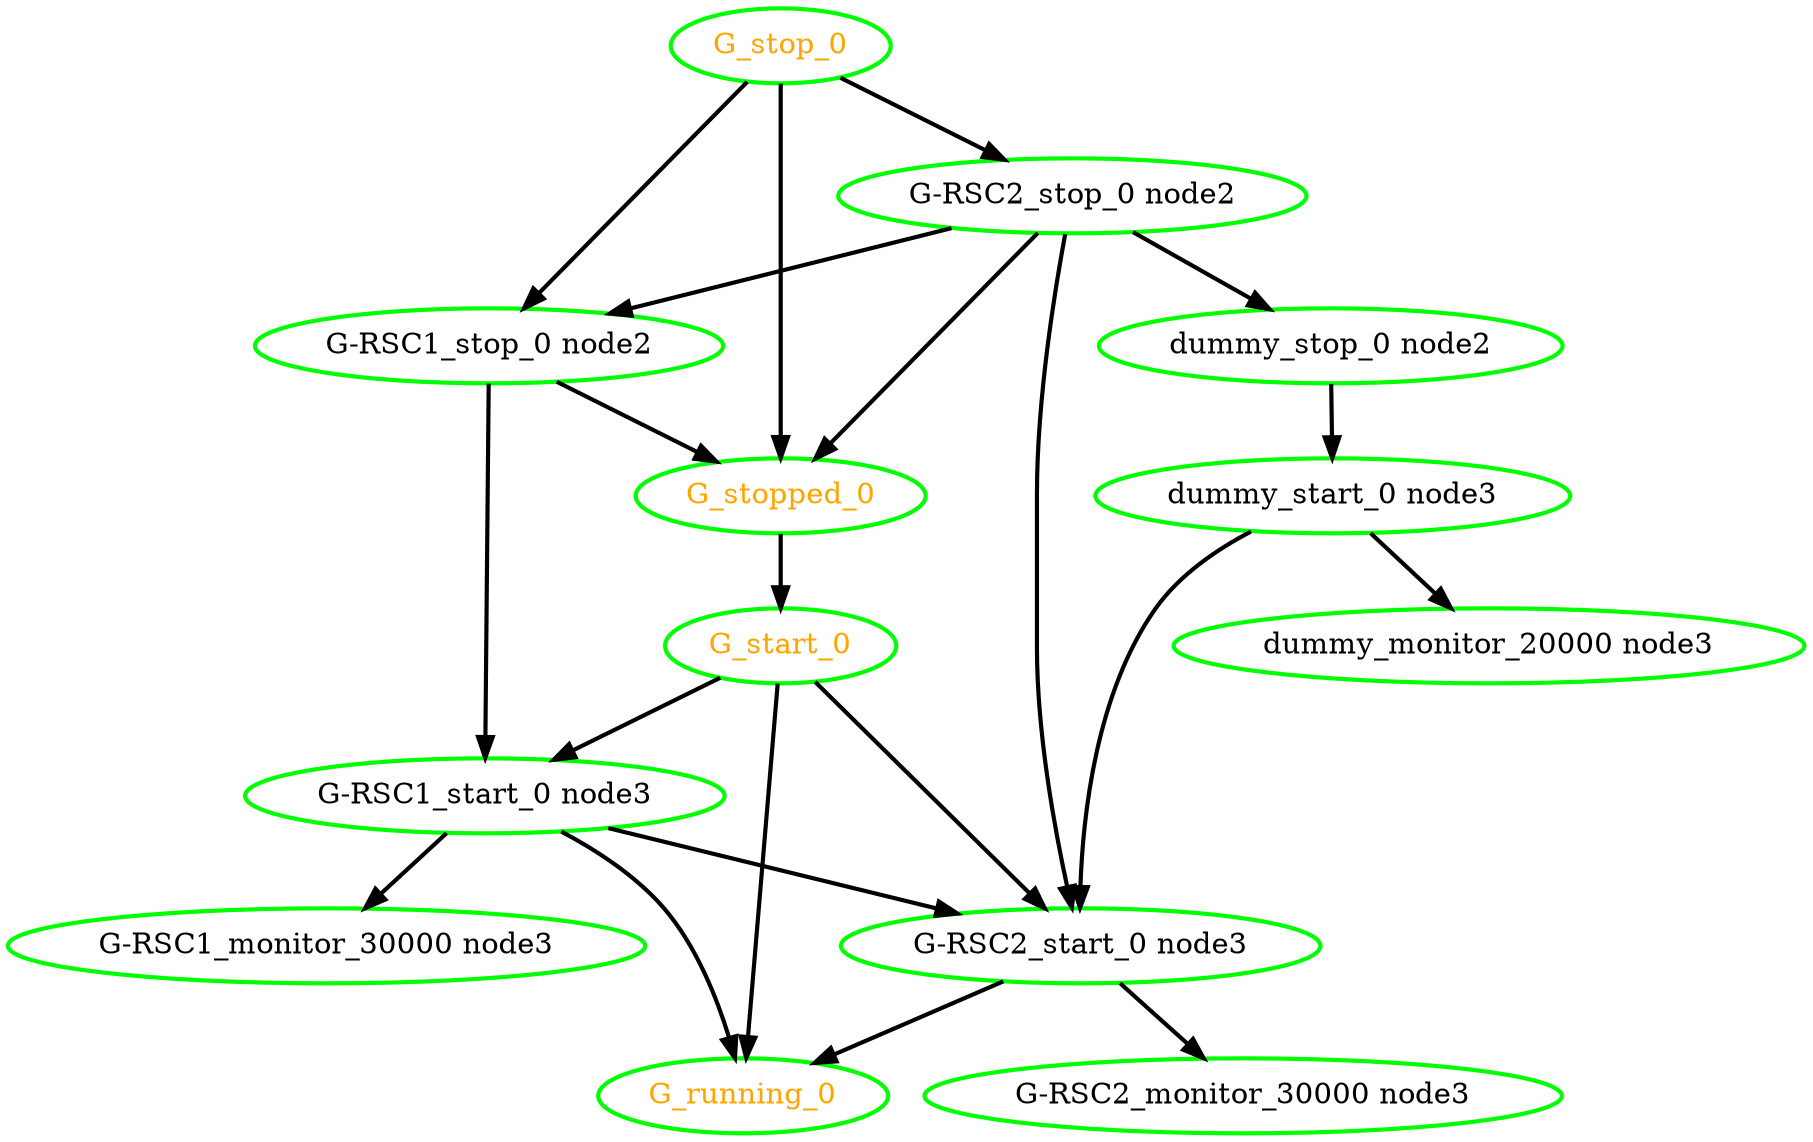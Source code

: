  digraph "g" {
"G-RSC1_monitor_30000 node3" [ style=bold color="green" fontcolor="black"]
"G-RSC1_start_0 node3" -> "G-RSC1_monitor_30000 node3" [ style = bold]
"G-RSC1_start_0 node3" -> "G-RSC2_start_0 node3" [ style = bold]
"G-RSC1_start_0 node3" -> "G_running_0" [ style = bold]
"G-RSC1_start_0 node3" [ style=bold color="green" fontcolor="black"]
"G-RSC1_stop_0 node2" -> "G-RSC1_start_0 node3" [ style = bold]
"G-RSC1_stop_0 node2" -> "G_stopped_0" [ style = bold]
"G-RSC1_stop_0 node2" [ style=bold color="green" fontcolor="black"]
"G-RSC2_monitor_30000 node3" [ style=bold color="green" fontcolor="black"]
"G-RSC2_start_0 node3" -> "G-RSC2_monitor_30000 node3" [ style = bold]
"G-RSC2_start_0 node3" -> "G_running_0" [ style = bold]
"G-RSC2_start_0 node3" [ style=bold color="green" fontcolor="black"]
"G-RSC2_stop_0 node2" -> "G-RSC1_stop_0 node2" [ style = bold]
"G-RSC2_stop_0 node2" -> "G-RSC2_start_0 node3" [ style = bold]
"G-RSC2_stop_0 node2" -> "G_stopped_0" [ style = bold]
"G-RSC2_stop_0 node2" -> "dummy_stop_0 node2" [ style = bold]
"G-RSC2_stop_0 node2" [ style=bold color="green" fontcolor="black"]
"G_running_0" [ style=bold color="green" fontcolor="orange"]
"G_start_0" -> "G-RSC1_start_0 node3" [ style = bold]
"G_start_0" -> "G-RSC2_start_0 node3" [ style = bold]
"G_start_0" -> "G_running_0" [ style = bold]
"G_start_0" [ style=bold color="green" fontcolor="orange"]
"G_stop_0" -> "G-RSC1_stop_0 node2" [ style = bold]
"G_stop_0" -> "G-RSC2_stop_0 node2" [ style = bold]
"G_stop_0" -> "G_stopped_0" [ style = bold]
"G_stop_0" [ style=bold color="green" fontcolor="orange"]
"G_stopped_0" -> "G_start_0" [ style = bold]
"G_stopped_0" [ style=bold color="green" fontcolor="orange"]
"dummy_monitor_20000 node3" [ style=bold color="green" fontcolor="black"]
"dummy_start_0 node3" -> "G-RSC2_start_0 node3" [ style = bold]
"dummy_start_0 node3" -> "dummy_monitor_20000 node3" [ style = bold]
"dummy_start_0 node3" [ style=bold color="green" fontcolor="black"]
"dummy_stop_0 node2" -> "dummy_start_0 node3" [ style = bold]
"dummy_stop_0 node2" [ style=bold color="green" fontcolor="black"]
}
